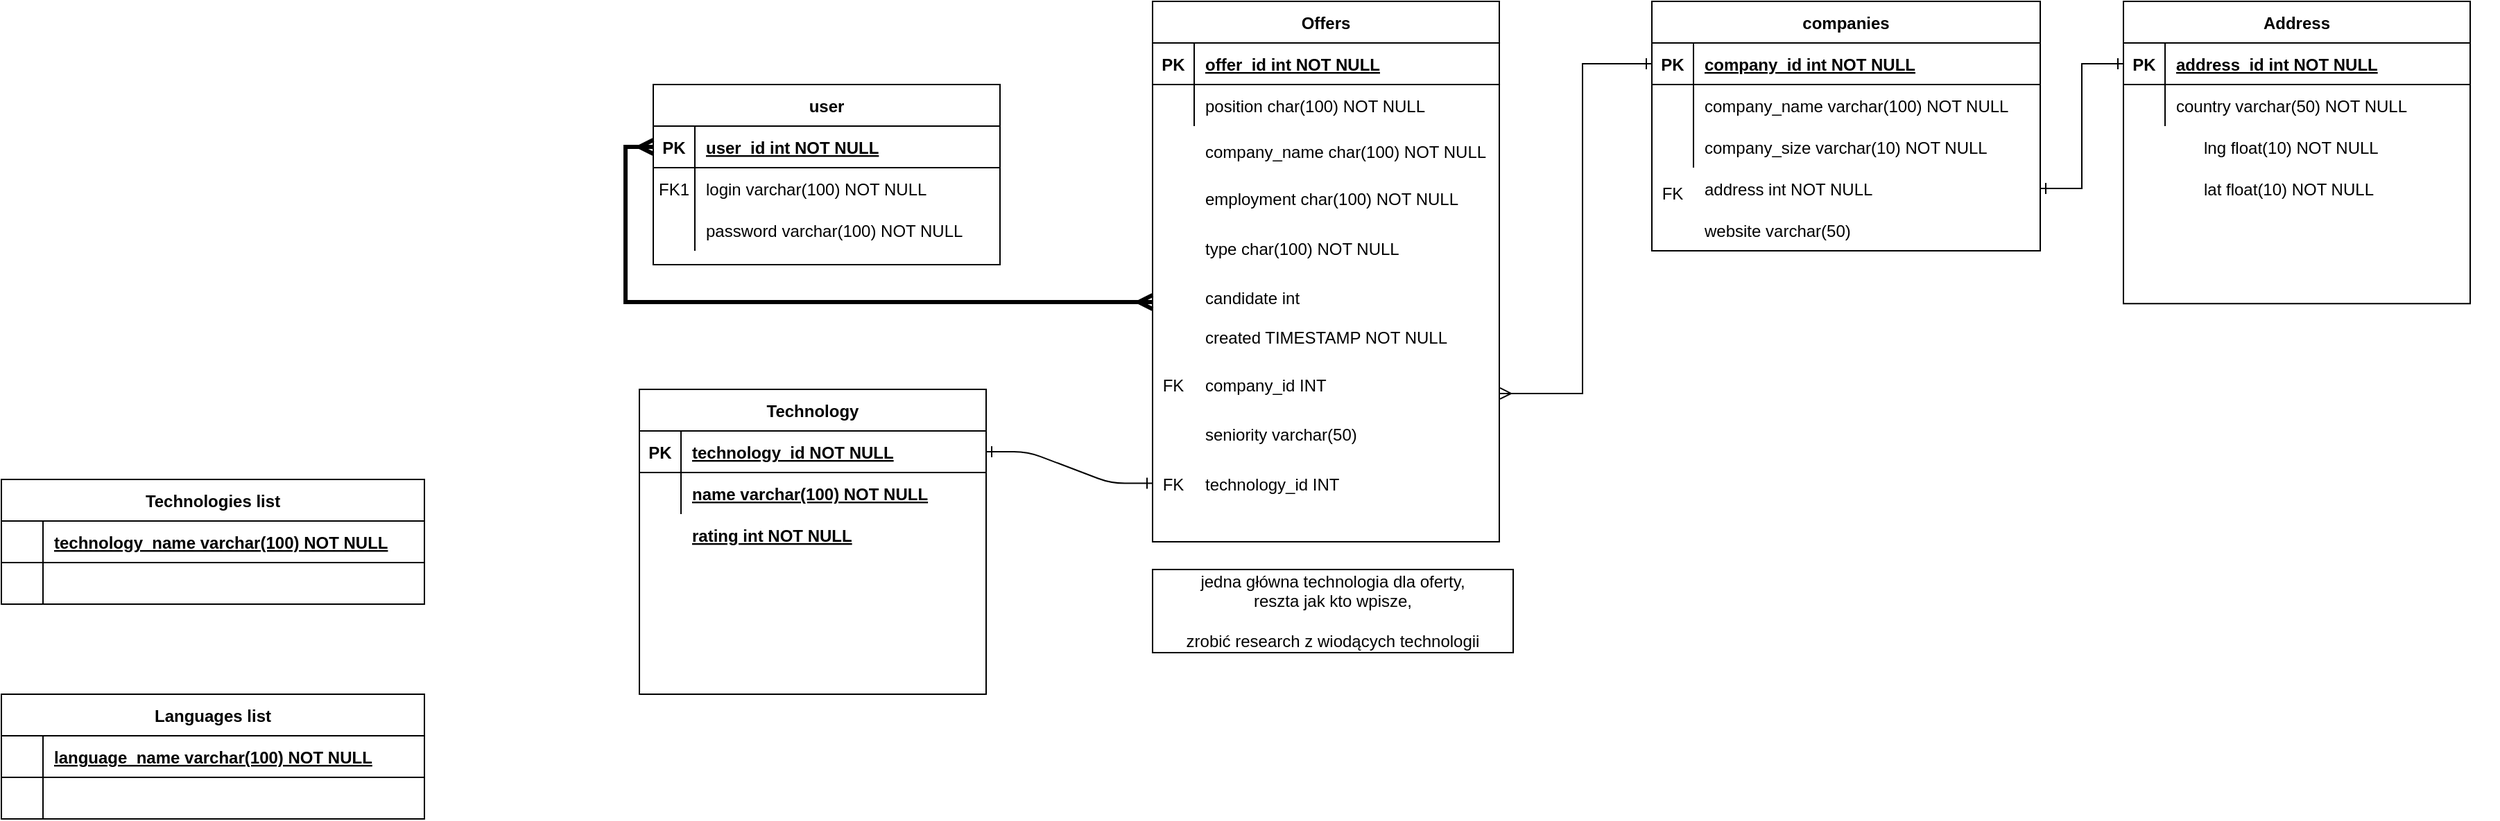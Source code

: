 <mxfile version="15.3.7" type="github">
  <diagram id="R2lEEEUBdFMjLlhIrx00" name="Page-1">
    <mxGraphModel dx="1831" dy="557" grid="1" gridSize="10" guides="1" tooltips="1" connect="1" arrows="1" fold="1" page="1" pageScale="1" pageWidth="850" pageHeight="1100" math="0" shadow="0" extFonts="Permanent Marker^https://fonts.googleapis.com/css?family=Permanent+Marker">
      <root>
        <mxCell id="0" />
        <mxCell id="1" parent="0" />
        <mxCell id="C-vyLk0tnHw3VtMMgP7b-2" value="user" style="shape=table;startSize=30;container=1;collapsible=1;childLayout=tableLayout;fixedRows=1;rowLines=0;fontStyle=1;align=center;resizeLast=1;" parent="1" vertex="1">
          <mxGeometry x="-240" y="180" width="250" height="130" as="geometry" />
        </mxCell>
        <mxCell id="C-vyLk0tnHw3VtMMgP7b-3" value="" style="shape=partialRectangle;collapsible=0;dropTarget=0;pointerEvents=0;fillColor=none;points=[[0,0.5],[1,0.5]];portConstraint=eastwest;top=0;left=0;right=0;bottom=1;" parent="C-vyLk0tnHw3VtMMgP7b-2" vertex="1">
          <mxGeometry y="30" width="250" height="30" as="geometry" />
        </mxCell>
        <mxCell id="C-vyLk0tnHw3VtMMgP7b-4" value="PK" style="shape=partialRectangle;overflow=hidden;connectable=0;fillColor=none;top=0;left=0;bottom=0;right=0;fontStyle=1;" parent="C-vyLk0tnHw3VtMMgP7b-3" vertex="1">
          <mxGeometry width="30" height="30" as="geometry">
            <mxRectangle width="30" height="30" as="alternateBounds" />
          </mxGeometry>
        </mxCell>
        <mxCell id="C-vyLk0tnHw3VtMMgP7b-5" value="user_id int NOT NULL " style="shape=partialRectangle;overflow=hidden;connectable=0;fillColor=none;top=0;left=0;bottom=0;right=0;align=left;spacingLeft=6;fontStyle=5;" parent="C-vyLk0tnHw3VtMMgP7b-3" vertex="1">
          <mxGeometry x="30" width="220" height="30" as="geometry">
            <mxRectangle width="220" height="30" as="alternateBounds" />
          </mxGeometry>
        </mxCell>
        <mxCell id="C-vyLk0tnHw3VtMMgP7b-6" value="" style="shape=partialRectangle;collapsible=0;dropTarget=0;pointerEvents=0;fillColor=none;points=[[0,0.5],[1,0.5]];portConstraint=eastwest;top=0;left=0;right=0;bottom=0;" parent="C-vyLk0tnHw3VtMMgP7b-2" vertex="1">
          <mxGeometry y="60" width="250" height="30" as="geometry" />
        </mxCell>
        <mxCell id="C-vyLk0tnHw3VtMMgP7b-7" value="FK1" style="shape=partialRectangle;overflow=hidden;connectable=0;fillColor=none;top=0;left=0;bottom=0;right=0;" parent="C-vyLk0tnHw3VtMMgP7b-6" vertex="1">
          <mxGeometry width="30" height="30" as="geometry">
            <mxRectangle width="30" height="30" as="alternateBounds" />
          </mxGeometry>
        </mxCell>
        <mxCell id="C-vyLk0tnHw3VtMMgP7b-8" value="login varchar(100) NOT NULL" style="shape=partialRectangle;overflow=hidden;connectable=0;fillColor=none;top=0;left=0;bottom=0;right=0;align=left;spacingLeft=6;" parent="C-vyLk0tnHw3VtMMgP7b-6" vertex="1">
          <mxGeometry x="30" width="220" height="30" as="geometry">
            <mxRectangle width="220" height="30" as="alternateBounds" />
          </mxGeometry>
        </mxCell>
        <mxCell id="C-vyLk0tnHw3VtMMgP7b-9" value="" style="shape=partialRectangle;collapsible=0;dropTarget=0;pointerEvents=0;fillColor=none;points=[[0,0.5],[1,0.5]];portConstraint=eastwest;top=0;left=0;right=0;bottom=0;" parent="C-vyLk0tnHw3VtMMgP7b-2" vertex="1">
          <mxGeometry y="90" width="250" height="30" as="geometry" />
        </mxCell>
        <mxCell id="C-vyLk0tnHw3VtMMgP7b-10" value="" style="shape=partialRectangle;overflow=hidden;connectable=0;fillColor=none;top=0;left=0;bottom=0;right=0;" parent="C-vyLk0tnHw3VtMMgP7b-9" vertex="1">
          <mxGeometry width="30" height="30" as="geometry">
            <mxRectangle width="30" height="30" as="alternateBounds" />
          </mxGeometry>
        </mxCell>
        <mxCell id="C-vyLk0tnHw3VtMMgP7b-11" value="password varchar(100) NOT NULL" style="shape=partialRectangle;overflow=hidden;connectable=0;fillColor=none;top=0;left=0;bottom=0;right=0;align=left;spacingLeft=6;" parent="C-vyLk0tnHw3VtMMgP7b-9" vertex="1">
          <mxGeometry x="30" width="220" height="30" as="geometry">
            <mxRectangle width="220" height="30" as="alternateBounds" />
          </mxGeometry>
        </mxCell>
        <mxCell id="CaLfvAoB0ZPA8Nj9L3GR-19" value="" style="group" parent="1" vertex="1" connectable="0">
          <mxGeometry x="820" y="120" width="250" height="300" as="geometry" />
        </mxCell>
        <mxCell id="CaLfvAoB0ZPA8Nj9L3GR-20" value="Address" style="shape=table;startSize=30;container=1;collapsible=1;childLayout=tableLayout;fixedRows=1;rowLines=0;fontStyle=1;align=center;resizeLast=1;" parent="CaLfvAoB0ZPA8Nj9L3GR-19" vertex="1">
          <mxGeometry width="250" height="218.182" as="geometry" />
        </mxCell>
        <mxCell id="CaLfvAoB0ZPA8Nj9L3GR-21" value="" style="shape=partialRectangle;collapsible=0;dropTarget=0;pointerEvents=0;fillColor=none;points=[[0,0.5],[1,0.5]];portConstraint=eastwest;top=0;left=0;right=0;bottom=1;" parent="CaLfvAoB0ZPA8Nj9L3GR-20" vertex="1">
          <mxGeometry y="30" width="250" height="30" as="geometry" />
        </mxCell>
        <mxCell id="CaLfvAoB0ZPA8Nj9L3GR-22" value="PK" style="shape=partialRectangle;overflow=hidden;connectable=0;fillColor=none;top=0;left=0;bottom=0;right=0;fontStyle=1;" parent="CaLfvAoB0ZPA8Nj9L3GR-21" vertex="1">
          <mxGeometry width="30" height="30" as="geometry">
            <mxRectangle width="30" height="30" as="alternateBounds" />
          </mxGeometry>
        </mxCell>
        <mxCell id="CaLfvAoB0ZPA8Nj9L3GR-23" value="address_id int NOT NULL " style="shape=partialRectangle;overflow=hidden;connectable=0;fillColor=none;top=0;left=0;bottom=0;right=0;align=left;spacingLeft=6;fontStyle=5;" parent="CaLfvAoB0ZPA8Nj9L3GR-21" vertex="1">
          <mxGeometry x="30" width="220" height="30" as="geometry">
            <mxRectangle width="220" height="30" as="alternateBounds" />
          </mxGeometry>
        </mxCell>
        <mxCell id="CaLfvAoB0ZPA8Nj9L3GR-24" value="" style="shape=partialRectangle;collapsible=0;dropTarget=0;pointerEvents=0;fillColor=none;points=[[0,0.5],[1,0.5]];portConstraint=eastwest;top=0;left=0;right=0;bottom=0;" parent="CaLfvAoB0ZPA8Nj9L3GR-20" vertex="1">
          <mxGeometry y="60" width="250" height="30" as="geometry" />
        </mxCell>
        <mxCell id="CaLfvAoB0ZPA8Nj9L3GR-25" value="" style="shape=partialRectangle;overflow=hidden;connectable=0;fillColor=none;top=0;left=0;bottom=0;right=0;" parent="CaLfvAoB0ZPA8Nj9L3GR-24" vertex="1">
          <mxGeometry width="30" height="30" as="geometry">
            <mxRectangle width="30" height="30" as="alternateBounds" />
          </mxGeometry>
        </mxCell>
        <mxCell id="CaLfvAoB0ZPA8Nj9L3GR-26" value="country varchar(50) NOT NULL" style="shape=partialRectangle;overflow=hidden;connectable=0;fillColor=none;top=0;left=0;bottom=0;right=0;align=left;spacingLeft=6;" parent="CaLfvAoB0ZPA8Nj9L3GR-24" vertex="1">
          <mxGeometry x="30" width="220" height="30" as="geometry">
            <mxRectangle width="220" height="30" as="alternateBounds" />
          </mxGeometry>
        </mxCell>
        <mxCell id="CaLfvAoB0ZPA8Nj9L3GR-27" value="" style="shape=partialRectangle;collapsible=0;dropTarget=0;pointerEvents=0;fillColor=none;points=[[0,0.5],[1,0.5]];portConstraint=eastwest;top=0;left=0;right=0;bottom=0;" parent="CaLfvAoB0ZPA8Nj9L3GR-19" vertex="1">
          <mxGeometry y="122.727" width="250" height="40.909" as="geometry" />
        </mxCell>
        <mxCell id="CaLfvAoB0ZPA8Nj9L3GR-28" value="" style="shape=partialRectangle;overflow=hidden;connectable=0;fillColor=none;top=0;left=0;bottom=0;right=0;" parent="CaLfvAoB0ZPA8Nj9L3GR-27" vertex="1">
          <mxGeometry width="30" height="40.909" as="geometry" />
        </mxCell>
        <mxCell id="CaLfvAoB0ZPA8Nj9L3GR-29" value="" style="shape=partialRectangle;overflow=hidden;connectable=0;fillColor=none;top=0;left=0;bottom=0;right=0;align=left;spacingLeft=6;" parent="CaLfvAoB0ZPA8Nj9L3GR-27" vertex="1">
          <mxGeometry x="30" width="220" height="40.909" as="geometry" />
        </mxCell>
        <mxCell id="CaLfvAoB0ZPA8Nj9L3GR-30" value="" style="shape=partialRectangle;collapsible=0;dropTarget=0;pointerEvents=0;fillColor=none;points=[[0,0.5],[1,0.5]];portConstraint=eastwest;top=0;left=0;right=0;bottom=0;" parent="CaLfvAoB0ZPA8Nj9L3GR-19" vertex="1">
          <mxGeometry y="163.636" width="250" height="40.909" as="geometry" />
        </mxCell>
        <mxCell id="CaLfvAoB0ZPA8Nj9L3GR-31" value="" style="shape=partialRectangle;overflow=hidden;connectable=0;fillColor=none;top=0;left=0;bottom=0;right=0;" parent="CaLfvAoB0ZPA8Nj9L3GR-30" vertex="1">
          <mxGeometry width="30" height="40.909" as="geometry" />
        </mxCell>
        <mxCell id="CaLfvAoB0ZPA8Nj9L3GR-32" value="" style="shape=partialRectangle;overflow=hidden;connectable=0;fillColor=none;top=0;left=0;bottom=0;right=0;align=left;spacingLeft=6;" parent="CaLfvAoB0ZPA8Nj9L3GR-30" vertex="1">
          <mxGeometry x="30" width="220" height="40.909" as="geometry" />
        </mxCell>
        <mxCell id="CaLfvAoB0ZPA8Nj9L3GR-33" value="" style="shape=partialRectangle;collapsible=0;dropTarget=0;pointerEvents=0;fillColor=none;points=[[0,0.5],[1,0.5]];portConstraint=eastwest;top=0;left=0;right=0;bottom=0;" parent="CaLfvAoB0ZPA8Nj9L3GR-19" vertex="1">
          <mxGeometry y="204.545" width="250" height="40.909" as="geometry" />
        </mxCell>
        <mxCell id="CaLfvAoB0ZPA8Nj9L3GR-34" value="" style="shape=partialRectangle;overflow=hidden;connectable=0;fillColor=none;top=0;left=0;bottom=0;right=0;" parent="CaLfvAoB0ZPA8Nj9L3GR-33" vertex="1">
          <mxGeometry width="30" height="40.909" as="geometry" />
        </mxCell>
        <mxCell id="CaLfvAoB0ZPA8Nj9L3GR-35" value="" style="shape=partialRectangle;overflow=hidden;connectable=0;fillColor=none;top=0;left=0;bottom=0;right=0;align=left;spacingLeft=6;" parent="CaLfvAoB0ZPA8Nj9L3GR-33" vertex="1">
          <mxGeometry x="30" width="220" height="40.909" as="geometry" />
        </mxCell>
        <mxCell id="CaLfvAoB0ZPA8Nj9L3GR-36" value="" style="edgeStyle=entityRelationEdgeStyle;endArrow=ERone;startArrow=ERone;endFill=0;startFill=0;rounded=0;exitX=1;exitY=0.75;exitDx=0;exitDy=0;" parent="1" source="i5CCc2kyR5zBIoIB7q0A-1" target="CaLfvAoB0ZPA8Nj9L3GR-21" edge="1">
          <mxGeometry width="100" height="100" relative="1" as="geometry">
            <mxPoint x="140" y="220.0" as="sourcePoint" />
            <mxPoint x="60" y="190.0" as="targetPoint" />
          </mxGeometry>
        </mxCell>
        <mxCell id="CaLfvAoB0ZPA8Nj9L3GR-46" value="" style="group" parent="1" vertex="1" connectable="0">
          <mxGeometry x="120" y="120" width="260" height="390" as="geometry" />
        </mxCell>
        <mxCell id="CaLfvAoB0ZPA8Nj9L3GR-15" value="" style="group" parent="CaLfvAoB0ZPA8Nj9L3GR-46" vertex="1" connectable="0">
          <mxGeometry width="250" height="390" as="geometry" />
        </mxCell>
        <mxCell id="C-vyLk0tnHw3VtMMgP7b-23" value="Offers" style="shape=table;startSize=30;container=1;collapsible=1;childLayout=tableLayout;fixedRows=1;rowLines=0;fontStyle=1;align=center;resizeLast=1;" parent="CaLfvAoB0ZPA8Nj9L3GR-15" vertex="1">
          <mxGeometry width="250" height="390" as="geometry" />
        </mxCell>
        <mxCell id="C-vyLk0tnHw3VtMMgP7b-24" value="" style="shape=partialRectangle;collapsible=0;dropTarget=0;pointerEvents=0;fillColor=none;points=[[0,0.5],[1,0.5]];portConstraint=eastwest;top=0;left=0;right=0;bottom=1;" parent="C-vyLk0tnHw3VtMMgP7b-23" vertex="1">
          <mxGeometry y="30" width="250" height="30" as="geometry" />
        </mxCell>
        <mxCell id="C-vyLk0tnHw3VtMMgP7b-25" value="PK" style="shape=partialRectangle;overflow=hidden;connectable=0;fillColor=none;top=0;left=0;bottom=0;right=0;fontStyle=1;" parent="C-vyLk0tnHw3VtMMgP7b-24" vertex="1">
          <mxGeometry width="30" height="30" as="geometry" />
        </mxCell>
        <mxCell id="C-vyLk0tnHw3VtMMgP7b-26" value="offer_id int NOT NULL " style="shape=partialRectangle;overflow=hidden;connectable=0;fillColor=none;top=0;left=0;bottom=0;right=0;align=left;spacingLeft=6;fontStyle=5;" parent="C-vyLk0tnHw3VtMMgP7b-24" vertex="1">
          <mxGeometry x="30" width="220" height="30" as="geometry" />
        </mxCell>
        <mxCell id="C-vyLk0tnHw3VtMMgP7b-27" value="" style="shape=partialRectangle;collapsible=0;dropTarget=0;pointerEvents=0;fillColor=none;points=[[0,0.5],[1,0.5]];portConstraint=eastwest;top=0;left=0;right=0;bottom=0;" parent="C-vyLk0tnHw3VtMMgP7b-23" vertex="1">
          <mxGeometry y="60" width="250" height="30" as="geometry" />
        </mxCell>
        <mxCell id="C-vyLk0tnHw3VtMMgP7b-28" value="" style="shape=partialRectangle;overflow=hidden;connectable=0;fillColor=none;top=0;left=0;bottom=0;right=0;" parent="C-vyLk0tnHw3VtMMgP7b-27" vertex="1">
          <mxGeometry width="30" height="30" as="geometry" />
        </mxCell>
        <mxCell id="C-vyLk0tnHw3VtMMgP7b-29" value="position char(100) NOT NULL" style="shape=partialRectangle;overflow=hidden;connectable=0;fillColor=none;top=0;left=0;bottom=0;right=0;align=left;spacingLeft=6;" parent="C-vyLk0tnHw3VtMMgP7b-27" vertex="1">
          <mxGeometry x="30" width="220" height="30" as="geometry" />
        </mxCell>
        <mxCell id="CaLfvAoB0ZPA8Nj9L3GR-1" value="" style="shape=partialRectangle;collapsible=0;dropTarget=0;pointerEvents=0;fillColor=none;points=[[0,0.5],[1,0.5]];portConstraint=eastwest;top=0;left=0;right=0;bottom=0;" parent="CaLfvAoB0ZPA8Nj9L3GR-15" vertex="1">
          <mxGeometry y="106.667" width="250" height="35.556" as="geometry" />
        </mxCell>
        <mxCell id="CaLfvAoB0ZPA8Nj9L3GR-2" value="" style="shape=partialRectangle;overflow=hidden;connectable=0;fillColor=none;top=0;left=0;bottom=0;right=0;" parent="CaLfvAoB0ZPA8Nj9L3GR-1" vertex="1">
          <mxGeometry width="30" height="35.556" as="geometry" />
        </mxCell>
        <mxCell id="CaLfvAoB0ZPA8Nj9L3GR-7" value="" style="shape=partialRectangle;collapsible=0;dropTarget=0;pointerEvents=0;fillColor=none;points=[[0,0.5],[1,0.5]];portConstraint=eastwest;top=0;left=0;right=0;bottom=0;" parent="CaLfvAoB0ZPA8Nj9L3GR-15" vertex="1">
          <mxGeometry y="124.442" width="250" height="35.556" as="geometry" />
        </mxCell>
        <mxCell id="CaLfvAoB0ZPA8Nj9L3GR-8" value="" style="shape=partialRectangle;overflow=hidden;connectable=0;fillColor=none;top=0;left=0;bottom=0;right=0;" parent="CaLfvAoB0ZPA8Nj9L3GR-7" vertex="1">
          <mxGeometry width="30" height="35.556" as="geometry" />
        </mxCell>
        <mxCell id="CaLfvAoB0ZPA8Nj9L3GR-9" value="employment char(100) NOT NULL" style="shape=partialRectangle;overflow=hidden;connectable=0;fillColor=none;top=0;left=0;bottom=0;right=0;align=left;spacingLeft=6;" parent="CaLfvAoB0ZPA8Nj9L3GR-7" vertex="1">
          <mxGeometry x="30" width="220" height="35.556" as="geometry" />
        </mxCell>
        <mxCell id="CaLfvAoB0ZPA8Nj9L3GR-10" value="" style="shape=partialRectangle;collapsible=0;dropTarget=0;pointerEvents=0;fillColor=none;points=[[0,0.5],[1,0.5]];portConstraint=eastwest;top=0;left=0;right=0;bottom=0;" parent="CaLfvAoB0ZPA8Nj9L3GR-15" vertex="1">
          <mxGeometry y="159.998" width="250" height="35.556" as="geometry" />
        </mxCell>
        <mxCell id="CaLfvAoB0ZPA8Nj9L3GR-11" value="" style="shape=partialRectangle;overflow=hidden;connectable=0;fillColor=none;top=0;left=0;bottom=0;right=0;" parent="CaLfvAoB0ZPA8Nj9L3GR-10" vertex="1">
          <mxGeometry width="30" height="35.556" as="geometry" />
        </mxCell>
        <mxCell id="CaLfvAoB0ZPA8Nj9L3GR-12" value="type char(100) NOT NULL" style="shape=partialRectangle;overflow=hidden;connectable=0;fillColor=none;top=0;left=0;bottom=0;right=0;align=left;spacingLeft=6;" parent="CaLfvAoB0ZPA8Nj9L3GR-10" vertex="1">
          <mxGeometry x="30" width="220" height="35.556" as="geometry" />
        </mxCell>
        <mxCell id="CaLfvAoB0ZPA8Nj9L3GR-3" value="company_name char(100) NOT NULL" style="shape=partialRectangle;overflow=hidden;connectable=0;fillColor=none;top=0;left=0;bottom=0;right=0;align=left;spacingLeft=6;" parent="CaLfvAoB0ZPA8Nj9L3GR-15" vertex="1">
          <mxGeometry x="30" y="89.997" width="220" height="35.556" as="geometry" />
        </mxCell>
        <mxCell id="CaLfvAoB0ZPA8Nj9L3GR-57" value="" style="shape=partialRectangle;collapsible=0;dropTarget=0;pointerEvents=0;fillColor=none;points=[[0,0.5],[1,0.5]];portConstraint=eastwest;top=0;left=0;right=0;bottom=0;" parent="CaLfvAoB0ZPA8Nj9L3GR-15" vertex="1">
          <mxGeometry y="329.996" width="250" height="35.556" as="geometry" />
        </mxCell>
        <mxCell id="CaLfvAoB0ZPA8Nj9L3GR-58" value="FK" style="shape=partialRectangle;overflow=hidden;connectable=0;fillColor=none;top=0;left=0;bottom=0;right=0;" parent="CaLfvAoB0ZPA8Nj9L3GR-57" vertex="1">
          <mxGeometry width="30" height="35.556" as="geometry" />
        </mxCell>
        <mxCell id="CaLfvAoB0ZPA8Nj9L3GR-59" value="technology_id INT" style="shape=partialRectangle;overflow=hidden;connectable=0;fillColor=none;top=0;left=0;bottom=0;right=0;align=left;spacingLeft=6;" parent="CaLfvAoB0ZPA8Nj9L3GR-57" vertex="1">
          <mxGeometry x="30" width="220" height="35.556" as="geometry" />
        </mxCell>
        <mxCell id="i5CCc2kyR5zBIoIB7q0A-12" value="" style="shape=partialRectangle;collapsible=0;dropTarget=0;pointerEvents=0;fillColor=none;points=[[0,0.5],[1,0.5]];portConstraint=eastwest;top=0;left=0;right=0;bottom=0;" parent="CaLfvAoB0ZPA8Nj9L3GR-15" vertex="1">
          <mxGeometry y="258.876" width="250" height="35.556" as="geometry" />
        </mxCell>
        <mxCell id="i5CCc2kyR5zBIoIB7q0A-13" value="FK" style="shape=partialRectangle;overflow=hidden;connectable=0;fillColor=none;top=0;left=0;bottom=0;right=0;" parent="i5CCc2kyR5zBIoIB7q0A-12" vertex="1">
          <mxGeometry width="30" height="35.556" as="geometry" />
        </mxCell>
        <mxCell id="i5CCc2kyR5zBIoIB7q0A-14" value="company_id INT" style="shape=partialRectangle;overflow=hidden;connectable=0;fillColor=none;top=0;left=0;bottom=0;right=0;align=left;spacingLeft=6;" parent="i5CCc2kyR5zBIoIB7q0A-12" vertex="1">
          <mxGeometry x="30" width="220" height="35.556" as="geometry" />
        </mxCell>
        <mxCell id="i5CCc2kyR5zBIoIB7q0A-24" value="" style="shape=partialRectangle;collapsible=0;dropTarget=0;pointerEvents=0;fillColor=none;points=[[0,0.5],[1,0.5]];portConstraint=eastwest;top=0;left=0;right=0;bottom=0;" parent="CaLfvAoB0ZPA8Nj9L3GR-15" vertex="1">
          <mxGeometry y="195.558" width="250" height="35.556" as="geometry" />
        </mxCell>
        <mxCell id="i5CCc2kyR5zBIoIB7q0A-25" value="" style="shape=partialRectangle;overflow=hidden;connectable=0;fillColor=none;top=0;left=0;bottom=0;right=0;" parent="i5CCc2kyR5zBIoIB7q0A-24" vertex="1">
          <mxGeometry width="30" height="35.556" as="geometry" />
        </mxCell>
        <mxCell id="i5CCc2kyR5zBIoIB7q0A-26" value="candidate int " style="shape=partialRectangle;overflow=hidden;connectable=0;fillColor=none;top=0;left=0;bottom=0;right=0;align=left;spacingLeft=6;" parent="i5CCc2kyR5zBIoIB7q0A-24" vertex="1">
          <mxGeometry x="30" width="220" height="35.556" as="geometry" />
        </mxCell>
        <mxCell id="XgwV2f5PnLFJhuINiZIb-1" value="" style="shape=partialRectangle;collapsible=0;dropTarget=0;pointerEvents=0;fillColor=none;points=[[0,0.5],[1,0.5]];portConstraint=eastwest;top=0;left=0;right=0;bottom=0;" vertex="1" parent="CaLfvAoB0ZPA8Nj9L3GR-15">
          <mxGeometry y="294.436" width="250" height="35.556" as="geometry" />
        </mxCell>
        <mxCell id="XgwV2f5PnLFJhuINiZIb-2" value="" style="shape=partialRectangle;overflow=hidden;connectable=0;fillColor=none;top=0;left=0;bottom=0;right=0;" vertex="1" parent="XgwV2f5PnLFJhuINiZIb-1">
          <mxGeometry width="30" height="35.556" as="geometry" />
        </mxCell>
        <mxCell id="XgwV2f5PnLFJhuINiZIb-3" value="seniority varchar(50)" style="shape=partialRectangle;overflow=hidden;connectable=0;fillColor=none;top=0;left=0;bottom=0;right=0;align=left;spacingLeft=6;" vertex="1" parent="XgwV2f5PnLFJhuINiZIb-1">
          <mxGeometry x="30" width="220" height="35.556" as="geometry" />
        </mxCell>
        <mxCell id="CaLfvAoB0ZPA8Nj9L3GR-40" value="" style="shape=partialRectangle;collapsible=0;dropTarget=0;pointerEvents=0;fillColor=none;points=[[0,0.5],[1,0.5]];portConstraint=eastwest;top=0;left=0;right=0;bottom=0;" parent="CaLfvAoB0ZPA8Nj9L3GR-46" vertex="1">
          <mxGeometry y="248.889" width="250" height="23.704" as="geometry" />
        </mxCell>
        <mxCell id="CaLfvAoB0ZPA8Nj9L3GR-41" value="" style="shape=partialRectangle;overflow=hidden;connectable=0;fillColor=none;top=0;left=0;bottom=0;right=0;" parent="CaLfvAoB0ZPA8Nj9L3GR-40" vertex="1">
          <mxGeometry width="30" height="23.704" as="geometry" />
        </mxCell>
        <mxCell id="CaLfvAoB0ZPA8Nj9L3GR-42" value="created TIMESTAMP NOT NULL" style="shape=partialRectangle;overflow=hidden;connectable=0;fillColor=none;top=0;left=0;bottom=0;right=0;align=left;spacingLeft=6;" parent="CaLfvAoB0ZPA8Nj9L3GR-46" vertex="1">
          <mxGeometry x="30" y="229.999" width="220" height="23.704" as="geometry" />
        </mxCell>
        <mxCell id="CaLfvAoB0ZPA8Nj9L3GR-50" value="" style="shape=partialRectangle;collapsible=0;dropTarget=0;pointerEvents=0;fillColor=none;points=[[0,0.5],[1,0.5]];portConstraint=eastwest;top=0;left=0;right=0;bottom=0;" parent="1" vertex="1">
          <mxGeometry x="840" y="210" width="250" height="30" as="geometry" />
        </mxCell>
        <mxCell id="CaLfvAoB0ZPA8Nj9L3GR-51" value="" style="shape=partialRectangle;overflow=hidden;connectable=0;fillColor=none;top=0;left=0;bottom=0;right=0;" parent="CaLfvAoB0ZPA8Nj9L3GR-50" vertex="1">
          <mxGeometry width="30" height="30" as="geometry" />
        </mxCell>
        <mxCell id="CaLfvAoB0ZPA8Nj9L3GR-52" value="lng float(10) NOT NULL" style="shape=partialRectangle;overflow=hidden;connectable=0;fillColor=none;top=0;left=0;bottom=0;right=0;align=left;spacingLeft=6;" parent="CaLfvAoB0ZPA8Nj9L3GR-50" vertex="1">
          <mxGeometry x="30" width="220" height="30" as="geometry" />
        </mxCell>
        <mxCell id="CaLfvAoB0ZPA8Nj9L3GR-53" value="lat float(10) NOT NULL" style="shape=partialRectangle;overflow=hidden;connectable=0;fillColor=none;top=0;left=0;bottom=0;right=0;align=left;spacingLeft=6;" parent="1" vertex="1">
          <mxGeometry x="870" y="240" width="220" height="30" as="geometry" />
        </mxCell>
        <mxCell id="CaLfvAoB0ZPA8Nj9L3GR-60" value="Technology" style="shape=table;startSize=30;container=1;collapsible=1;childLayout=tableLayout;fixedRows=1;rowLines=0;fontStyle=1;align=center;resizeLast=1;" parent="1" vertex="1">
          <mxGeometry x="-250" y="400" width="250" height="220" as="geometry" />
        </mxCell>
        <mxCell id="CaLfvAoB0ZPA8Nj9L3GR-61" value="" style="shape=partialRectangle;collapsible=0;dropTarget=0;pointerEvents=0;fillColor=none;points=[[0,0.5],[1,0.5]];portConstraint=eastwest;top=0;left=0;right=0;bottom=1;" parent="CaLfvAoB0ZPA8Nj9L3GR-60" vertex="1">
          <mxGeometry y="30" width="250" height="30" as="geometry" />
        </mxCell>
        <mxCell id="CaLfvAoB0ZPA8Nj9L3GR-62" value="PK" style="shape=partialRectangle;overflow=hidden;connectable=0;fillColor=none;top=0;left=0;bottom=0;right=0;fontStyle=1;" parent="CaLfvAoB0ZPA8Nj9L3GR-61" vertex="1">
          <mxGeometry width="30" height="30" as="geometry">
            <mxRectangle width="30" height="30" as="alternateBounds" />
          </mxGeometry>
        </mxCell>
        <mxCell id="CaLfvAoB0ZPA8Nj9L3GR-63" value="technology_id NOT NULL " style="shape=partialRectangle;overflow=hidden;connectable=0;fillColor=none;top=0;left=0;bottom=0;right=0;align=left;spacingLeft=6;fontStyle=5;" parent="CaLfvAoB0ZPA8Nj9L3GR-61" vertex="1">
          <mxGeometry x="30" width="220" height="30" as="geometry">
            <mxRectangle width="220" height="30" as="alternateBounds" />
          </mxGeometry>
        </mxCell>
        <mxCell id="CaLfvAoB0ZPA8Nj9L3GR-64" value="" style="shape=partialRectangle;collapsible=0;dropTarget=0;pointerEvents=0;fillColor=none;points=[[0,0.5],[1,0.5]];portConstraint=eastwest;top=0;left=0;right=0;bottom=0;" parent="CaLfvAoB0ZPA8Nj9L3GR-60" vertex="1">
          <mxGeometry y="60" width="250" height="30" as="geometry" />
        </mxCell>
        <mxCell id="CaLfvAoB0ZPA8Nj9L3GR-65" value="" style="shape=partialRectangle;overflow=hidden;connectable=0;fillColor=none;top=0;left=0;bottom=0;right=0;" parent="CaLfvAoB0ZPA8Nj9L3GR-64" vertex="1">
          <mxGeometry width="30" height="30" as="geometry">
            <mxRectangle width="30" height="30" as="alternateBounds" />
          </mxGeometry>
        </mxCell>
        <mxCell id="CaLfvAoB0ZPA8Nj9L3GR-66" value="" style="shape=partialRectangle;overflow=hidden;connectable=0;fillColor=none;top=0;left=0;bottom=0;right=0;align=left;spacingLeft=6;" parent="CaLfvAoB0ZPA8Nj9L3GR-64" vertex="1">
          <mxGeometry x="30" width="220" height="30" as="geometry">
            <mxRectangle width="220" height="30" as="alternateBounds" />
          </mxGeometry>
        </mxCell>
        <mxCell id="CaLfvAoB0ZPA8Nj9L3GR-67" value="" style="edgeStyle=entityRelationEdgeStyle;endArrow=ERone;startArrow=ERone;endFill=0;startFill=0;entryX=1;entryY=0.5;entryDx=0;entryDy=0;exitX=0;exitY=0.5;exitDx=0;exitDy=0;" parent="1" source="CaLfvAoB0ZPA8Nj9L3GR-57" target="CaLfvAoB0ZPA8Nj9L3GR-61" edge="1">
          <mxGeometry width="100" height="100" relative="1" as="geometry">
            <mxPoint x="130" y="337.781" as="sourcePoint" />
            <mxPoint x="40" y="175" as="targetPoint" />
          </mxGeometry>
        </mxCell>
        <mxCell id="CaLfvAoB0ZPA8Nj9L3GR-68" value="jedna główna technologia dla oferty,&lt;br&gt;reszta jak kto wpisze,&lt;br&gt;&lt;br&gt;zrobić research z wiodących technologii" style="rounded=0;whiteSpace=wrap;html=1;" parent="1" vertex="1">
          <mxGeometry x="120" y="530" width="260" height="60" as="geometry" />
        </mxCell>
        <mxCell id="CaLfvAoB0ZPA8Nj9L3GR-69" value="name varchar(100) NOT NULL " style="shape=partialRectangle;overflow=hidden;connectable=0;fillColor=none;top=0;left=0;bottom=0;right=0;align=left;spacingLeft=6;fontStyle=5;" parent="1" vertex="1">
          <mxGeometry x="-220" y="460" width="220" height="30" as="geometry" />
        </mxCell>
        <mxCell id="i5CCc2kyR5zBIoIB7q0A-1" value="companies" style="shape=table;startSize=30;container=1;collapsible=1;childLayout=tableLayout;fixedRows=1;rowLines=0;fontStyle=1;align=center;resizeLast=1;" parent="1" vertex="1">
          <mxGeometry x="480" y="120" width="280" height="180" as="geometry" />
        </mxCell>
        <mxCell id="i5CCc2kyR5zBIoIB7q0A-2" value="" style="shape=partialRectangle;collapsible=0;dropTarget=0;pointerEvents=0;fillColor=none;points=[[0,0.5],[1,0.5]];portConstraint=eastwest;top=0;left=0;right=0;bottom=1;" parent="i5CCc2kyR5zBIoIB7q0A-1" vertex="1">
          <mxGeometry y="30" width="280" height="30" as="geometry" />
        </mxCell>
        <mxCell id="i5CCc2kyR5zBIoIB7q0A-3" value="PK" style="shape=partialRectangle;overflow=hidden;connectable=0;fillColor=none;top=0;left=0;bottom=0;right=0;fontStyle=1;" parent="i5CCc2kyR5zBIoIB7q0A-2" vertex="1">
          <mxGeometry width="30" height="30" as="geometry">
            <mxRectangle width="30" height="30" as="alternateBounds" />
          </mxGeometry>
        </mxCell>
        <mxCell id="i5CCc2kyR5zBIoIB7q0A-4" value="company_id int NOT NULL " style="shape=partialRectangle;overflow=hidden;connectable=0;fillColor=none;top=0;left=0;bottom=0;right=0;align=left;spacingLeft=6;fontStyle=5;" parent="i5CCc2kyR5zBIoIB7q0A-2" vertex="1">
          <mxGeometry x="30" width="250" height="30" as="geometry">
            <mxRectangle width="250" height="30" as="alternateBounds" />
          </mxGeometry>
        </mxCell>
        <mxCell id="i5CCc2kyR5zBIoIB7q0A-5" value="" style="shape=partialRectangle;collapsible=0;dropTarget=0;pointerEvents=0;fillColor=none;points=[[0,0.5],[1,0.5]];portConstraint=eastwest;top=0;left=0;right=0;bottom=0;" parent="i5CCc2kyR5zBIoIB7q0A-1" vertex="1">
          <mxGeometry y="60" width="280" height="30" as="geometry" />
        </mxCell>
        <mxCell id="i5CCc2kyR5zBIoIB7q0A-6" value="" style="shape=partialRectangle;overflow=hidden;connectable=0;fillColor=none;top=0;left=0;bottom=0;right=0;" parent="i5CCc2kyR5zBIoIB7q0A-5" vertex="1">
          <mxGeometry width="30" height="30" as="geometry">
            <mxRectangle width="30" height="30" as="alternateBounds" />
          </mxGeometry>
        </mxCell>
        <mxCell id="i5CCc2kyR5zBIoIB7q0A-7" value="company_name varchar(100) NOT NULL" style="shape=partialRectangle;overflow=hidden;connectable=0;fillColor=none;top=0;left=0;bottom=0;right=0;align=left;spacingLeft=6;" parent="i5CCc2kyR5zBIoIB7q0A-5" vertex="1">
          <mxGeometry x="30" width="250" height="30" as="geometry">
            <mxRectangle width="250" height="30" as="alternateBounds" />
          </mxGeometry>
        </mxCell>
        <mxCell id="i5CCc2kyR5zBIoIB7q0A-8" value="" style="shape=partialRectangle;collapsible=0;dropTarget=0;pointerEvents=0;fillColor=none;points=[[0,0.5],[1,0.5]];portConstraint=eastwest;top=0;left=0;right=0;bottom=0;" parent="i5CCc2kyR5zBIoIB7q0A-1" vertex="1">
          <mxGeometry y="90" width="280" height="30" as="geometry" />
        </mxCell>
        <mxCell id="i5CCc2kyR5zBIoIB7q0A-9" value="" style="shape=partialRectangle;overflow=hidden;connectable=0;fillColor=none;top=0;left=0;bottom=0;right=0;" parent="i5CCc2kyR5zBIoIB7q0A-8" vertex="1">
          <mxGeometry width="30" height="30" as="geometry">
            <mxRectangle width="30" height="30" as="alternateBounds" />
          </mxGeometry>
        </mxCell>
        <mxCell id="i5CCc2kyR5zBIoIB7q0A-10" value="company_size varchar(10) NOT NULL" style="shape=partialRectangle;overflow=hidden;connectable=0;fillColor=none;top=0;left=0;bottom=0;right=0;align=left;spacingLeft=6;" parent="i5CCc2kyR5zBIoIB7q0A-8" vertex="1">
          <mxGeometry x="30" width="250" height="30" as="geometry">
            <mxRectangle width="250" height="30" as="alternateBounds" />
          </mxGeometry>
        </mxCell>
        <mxCell id="i5CCc2kyR5zBIoIB7q0A-16" style="edgeStyle=none;rounded=0;orthogonalLoop=1;jettySize=auto;html=1;endArrow=ERmany;sourcePerimeterSpacing=8;targetPerimeterSpacing=8;exitX=0;exitY=0.5;exitDx=0;exitDy=0;entryX=1.002;entryY=0.678;entryDx=0;entryDy=0;entryPerimeter=0;endFill=0;startArrow=ERone;startFill=0;" parent="1" source="i5CCc2kyR5zBIoIB7q0A-2" target="i5CCc2kyR5zBIoIB7q0A-12" edge="1">
          <mxGeometry relative="1" as="geometry">
            <mxPoint x="420" y="340.0" as="targetPoint" />
            <Array as="points">
              <mxPoint x="430" y="165" />
              <mxPoint x="430" y="403" />
            </Array>
          </mxGeometry>
        </mxCell>
        <mxCell id="CaLfvAoB0ZPA8Nj9L3GR-16" value="" style="shape=partialRectangle;collapsible=0;dropTarget=0;pointerEvents=0;fillColor=none;points=[[0,0.5],[1,0.5]];portConstraint=eastwest;top=0;left=0;right=0;bottom=0;" parent="1" vertex="1">
          <mxGeometry x="480" y="240.003" width="250" height="35.556" as="geometry" />
        </mxCell>
        <mxCell id="CaLfvAoB0ZPA8Nj9L3GR-17" value="FK" style="shape=partialRectangle;overflow=hidden;connectable=0;fillColor=none;top=0;left=0;bottom=0;right=0;" parent="CaLfvAoB0ZPA8Nj9L3GR-16" vertex="1">
          <mxGeometry width="30" height="35.556" as="geometry" />
        </mxCell>
        <mxCell id="i5CCc2kyR5zBIoIB7q0A-18" value="" style="shape=partialRectangle;collapsible=0;dropTarget=0;pointerEvents=0;fillColor=none;points=[[0,0.5],[1,0.5]];portConstraint=eastwest;top=0;left=0;right=0;bottom=0;" parent="1" vertex="1">
          <mxGeometry x="480" y="240" width="280" height="30" as="geometry" />
        </mxCell>
        <mxCell id="i5CCc2kyR5zBIoIB7q0A-19" value="" style="shape=partialRectangle;overflow=hidden;connectable=0;fillColor=none;top=0;left=0;bottom=0;right=0;" parent="i5CCc2kyR5zBIoIB7q0A-18" vertex="1">
          <mxGeometry width="30" height="30" as="geometry">
            <mxRectangle width="30" height="30" as="alternateBounds" />
          </mxGeometry>
        </mxCell>
        <mxCell id="i5CCc2kyR5zBIoIB7q0A-20" value="address int NOT NULL" style="shape=partialRectangle;overflow=hidden;connectable=0;fillColor=none;top=0;left=0;bottom=0;right=0;align=left;spacingLeft=6;" parent="i5CCc2kyR5zBIoIB7q0A-18" vertex="1">
          <mxGeometry x="30" width="250" height="30" as="geometry">
            <mxRectangle width="250" height="30" as="alternateBounds" />
          </mxGeometry>
        </mxCell>
        <mxCell id="i5CCc2kyR5zBIoIB7q0A-21" value="rating int NOT NULL " style="shape=partialRectangle;overflow=hidden;connectable=0;fillColor=none;top=0;left=0;bottom=0;right=0;align=left;spacingLeft=6;fontStyle=5;" parent="1" vertex="1">
          <mxGeometry x="-220" y="490" width="220" height="30" as="geometry" />
        </mxCell>
        <mxCell id="i5CCc2kyR5zBIoIB7q0A-27" style="edgeStyle=none;rounded=0;orthogonalLoop=1;jettySize=auto;html=1;entryX=0;entryY=0.5;entryDx=0;entryDy=0;startArrow=ERmany;startFill=0;endArrow=ERmany;endFill=0;sourcePerimeterSpacing=8;targetPerimeterSpacing=8;strokeWidth=3;" parent="1" target="C-vyLk0tnHw3VtMMgP7b-3" edge="1">
          <mxGeometry relative="1" as="geometry">
            <Array as="points">
              <mxPoint x="-260" y="337" />
              <mxPoint x="-260" y="225" />
            </Array>
            <mxPoint x="120" y="337" as="sourcePoint" />
          </mxGeometry>
        </mxCell>
        <mxCell id="i5CCc2kyR5zBIoIB7q0A-28" value="" style="shape=partialRectangle;collapsible=0;dropTarget=0;pointerEvents=0;fillColor=none;points=[[0,0.5],[1,0.5]];portConstraint=eastwest;top=0;left=0;right=0;bottom=0;" parent="1" vertex="1">
          <mxGeometry x="480" y="270" width="280" height="30" as="geometry" />
        </mxCell>
        <mxCell id="i5CCc2kyR5zBIoIB7q0A-29" value="" style="shape=partialRectangle;overflow=hidden;connectable=0;fillColor=none;top=0;left=0;bottom=0;right=0;" parent="i5CCc2kyR5zBIoIB7q0A-28" vertex="1">
          <mxGeometry width="30" height="30" as="geometry">
            <mxRectangle width="30" height="30" as="alternateBounds" />
          </mxGeometry>
        </mxCell>
        <mxCell id="i5CCc2kyR5zBIoIB7q0A-30" value="website varchar(50)" style="shape=partialRectangle;overflow=hidden;connectable=0;fillColor=none;top=0;left=0;bottom=0;right=0;align=left;spacingLeft=6;" parent="i5CCc2kyR5zBIoIB7q0A-28" vertex="1">
          <mxGeometry x="30" width="250" height="30" as="geometry">
            <mxRectangle width="250" height="30" as="alternateBounds" />
          </mxGeometry>
        </mxCell>
        <mxCell id="eJpeMmr9LP-x4fJ5aBNS-1" value="Technologies list" style="shape=table;startSize=30;container=1;collapsible=1;childLayout=tableLayout;fixedRows=1;rowLines=0;fontStyle=1;align=center;resizeLast=1;" parent="1" vertex="1">
          <mxGeometry x="-710" y="465" width="305" height="90" as="geometry" />
        </mxCell>
        <mxCell id="eJpeMmr9LP-x4fJ5aBNS-2" value="" style="shape=partialRectangle;collapsible=0;dropTarget=0;pointerEvents=0;fillColor=none;points=[[0,0.5],[1,0.5]];portConstraint=eastwest;top=0;left=0;right=0;bottom=1;" parent="eJpeMmr9LP-x4fJ5aBNS-1" vertex="1">
          <mxGeometry y="30" width="305" height="30" as="geometry" />
        </mxCell>
        <mxCell id="eJpeMmr9LP-x4fJ5aBNS-3" value="" style="shape=partialRectangle;overflow=hidden;connectable=0;fillColor=none;top=0;left=0;bottom=0;right=0;fontStyle=1;" parent="eJpeMmr9LP-x4fJ5aBNS-2" vertex="1">
          <mxGeometry width="30" height="30" as="geometry">
            <mxRectangle width="30" height="30" as="alternateBounds" />
          </mxGeometry>
        </mxCell>
        <mxCell id="eJpeMmr9LP-x4fJ5aBNS-4" value="technology_name varchar(100) NOT NULL " style="shape=partialRectangle;overflow=hidden;connectable=0;fillColor=none;top=0;left=0;bottom=0;right=0;align=left;spacingLeft=6;fontStyle=5;" parent="eJpeMmr9LP-x4fJ5aBNS-2" vertex="1">
          <mxGeometry x="30" width="275" height="30" as="geometry">
            <mxRectangle width="275" height="30" as="alternateBounds" />
          </mxGeometry>
        </mxCell>
        <mxCell id="eJpeMmr9LP-x4fJ5aBNS-5" value="" style="shape=partialRectangle;collapsible=0;dropTarget=0;pointerEvents=0;fillColor=none;points=[[0,0.5],[1,0.5]];portConstraint=eastwest;top=0;left=0;right=0;bottom=0;" parent="eJpeMmr9LP-x4fJ5aBNS-1" vertex="1">
          <mxGeometry y="60" width="305" height="30" as="geometry" />
        </mxCell>
        <mxCell id="eJpeMmr9LP-x4fJ5aBNS-6" value="" style="shape=partialRectangle;overflow=hidden;connectable=0;fillColor=none;top=0;left=0;bottom=0;right=0;" parent="eJpeMmr9LP-x4fJ5aBNS-5" vertex="1">
          <mxGeometry width="30" height="30" as="geometry">
            <mxRectangle width="30" height="30" as="alternateBounds" />
          </mxGeometry>
        </mxCell>
        <mxCell id="eJpeMmr9LP-x4fJ5aBNS-7" value="" style="shape=partialRectangle;overflow=hidden;connectable=0;fillColor=none;top=0;left=0;bottom=0;right=0;align=left;spacingLeft=6;" parent="eJpeMmr9LP-x4fJ5aBNS-5" vertex="1">
          <mxGeometry x="30" width="275" height="30" as="geometry">
            <mxRectangle width="275" height="30" as="alternateBounds" />
          </mxGeometry>
        </mxCell>
        <mxCell id="eJpeMmr9LP-x4fJ5aBNS-8" value="Languages list" style="shape=table;startSize=30;container=1;collapsible=1;childLayout=tableLayout;fixedRows=1;rowLines=0;fontStyle=1;align=center;resizeLast=1;" parent="1" vertex="1">
          <mxGeometry x="-710" y="620" width="305" height="90" as="geometry" />
        </mxCell>
        <mxCell id="eJpeMmr9LP-x4fJ5aBNS-9" value="" style="shape=partialRectangle;collapsible=0;dropTarget=0;pointerEvents=0;fillColor=none;points=[[0,0.5],[1,0.5]];portConstraint=eastwest;top=0;left=0;right=0;bottom=1;" parent="eJpeMmr9LP-x4fJ5aBNS-8" vertex="1">
          <mxGeometry y="30" width="305" height="30" as="geometry" />
        </mxCell>
        <mxCell id="eJpeMmr9LP-x4fJ5aBNS-10" value="" style="shape=partialRectangle;overflow=hidden;connectable=0;fillColor=none;top=0;left=0;bottom=0;right=0;fontStyle=1;" parent="eJpeMmr9LP-x4fJ5aBNS-9" vertex="1">
          <mxGeometry width="30" height="30" as="geometry">
            <mxRectangle width="30" height="30" as="alternateBounds" />
          </mxGeometry>
        </mxCell>
        <mxCell id="eJpeMmr9LP-x4fJ5aBNS-11" value="language_name varchar(100) NOT NULL " style="shape=partialRectangle;overflow=hidden;connectable=0;fillColor=none;top=0;left=0;bottom=0;right=0;align=left;spacingLeft=6;fontStyle=5;" parent="eJpeMmr9LP-x4fJ5aBNS-9" vertex="1">
          <mxGeometry x="30" width="275" height="30" as="geometry">
            <mxRectangle width="275" height="30" as="alternateBounds" />
          </mxGeometry>
        </mxCell>
        <mxCell id="eJpeMmr9LP-x4fJ5aBNS-12" value="" style="shape=partialRectangle;collapsible=0;dropTarget=0;pointerEvents=0;fillColor=none;points=[[0,0.5],[1,0.5]];portConstraint=eastwest;top=0;left=0;right=0;bottom=0;" parent="eJpeMmr9LP-x4fJ5aBNS-8" vertex="1">
          <mxGeometry y="60" width="305" height="30" as="geometry" />
        </mxCell>
        <mxCell id="eJpeMmr9LP-x4fJ5aBNS-13" value="" style="shape=partialRectangle;overflow=hidden;connectable=0;fillColor=none;top=0;left=0;bottom=0;right=0;" parent="eJpeMmr9LP-x4fJ5aBNS-12" vertex="1">
          <mxGeometry width="30" height="30" as="geometry">
            <mxRectangle width="30" height="30" as="alternateBounds" />
          </mxGeometry>
        </mxCell>
        <mxCell id="eJpeMmr9LP-x4fJ5aBNS-14" value="" style="shape=partialRectangle;overflow=hidden;connectable=0;fillColor=none;top=0;left=0;bottom=0;right=0;align=left;spacingLeft=6;" parent="eJpeMmr9LP-x4fJ5aBNS-12" vertex="1">
          <mxGeometry x="30" width="275" height="30" as="geometry">
            <mxRectangle width="275" height="30" as="alternateBounds" />
          </mxGeometry>
        </mxCell>
      </root>
    </mxGraphModel>
  </diagram>
</mxfile>
